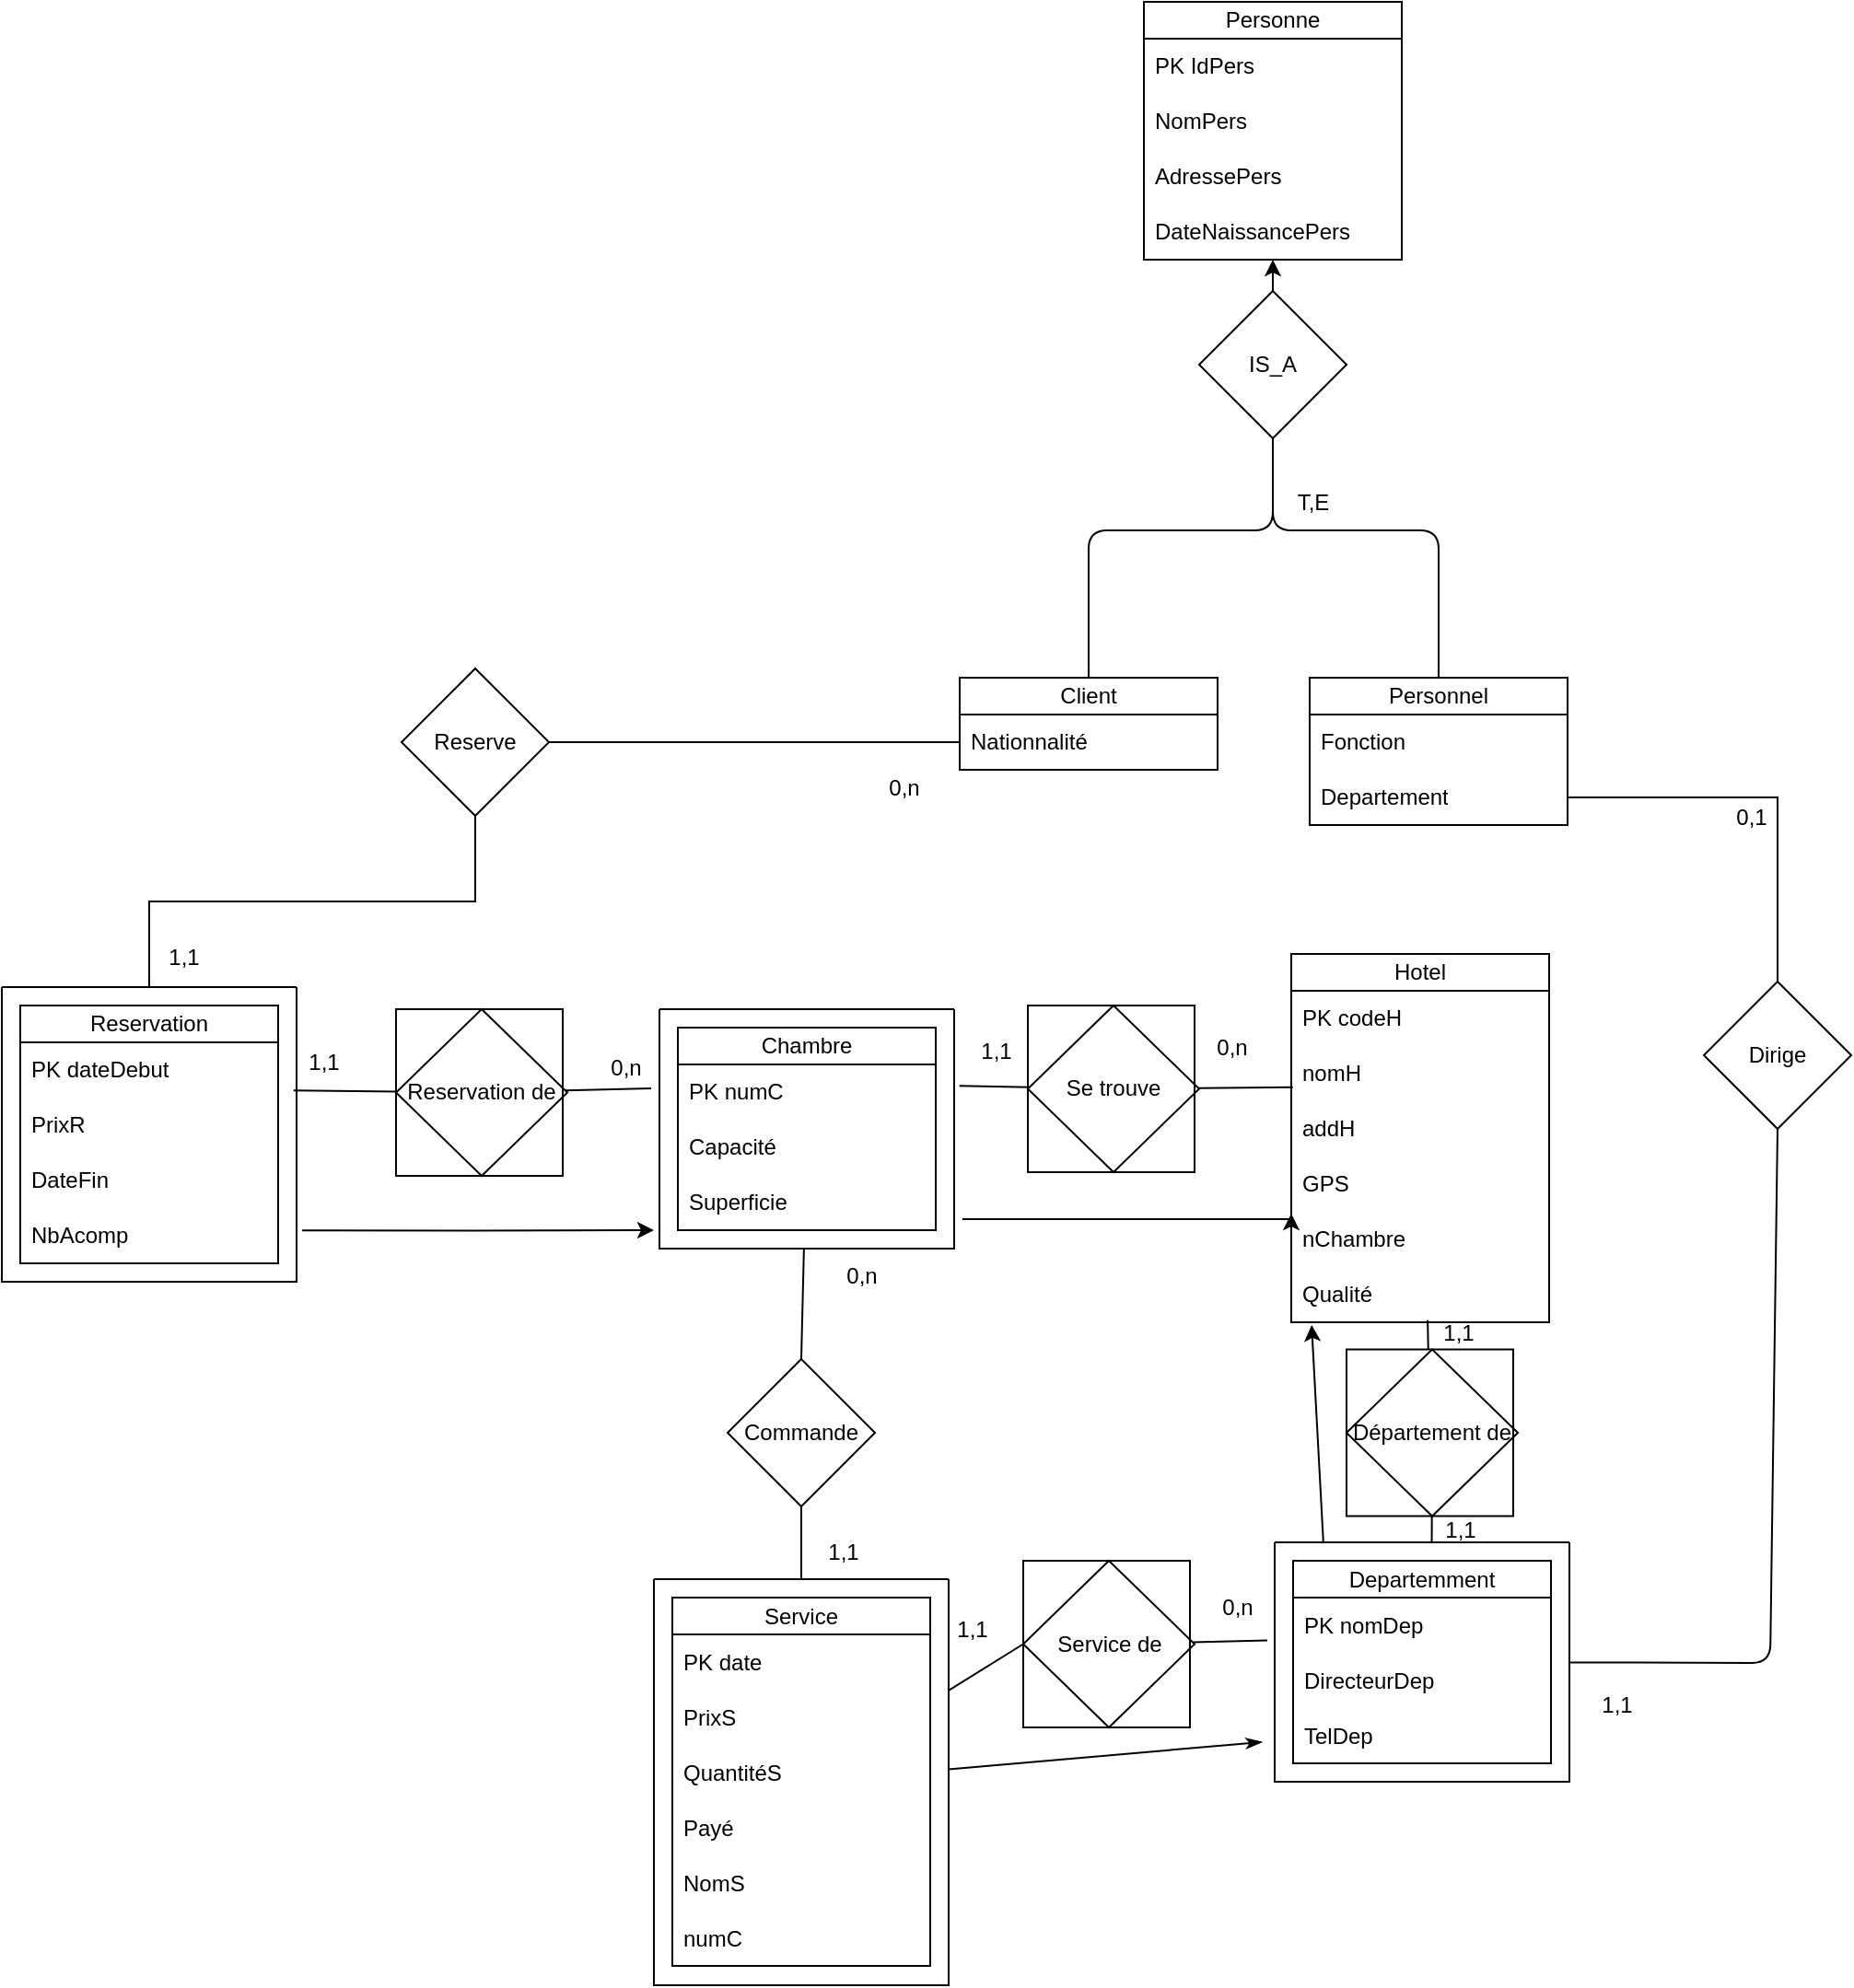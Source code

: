 <mxfile><diagram name="Page-1" id="7RNCQt2wHfCoRPG7doAE"><mxGraphModel dx="1925" dy="1681" grid="1" gridSize="10" guides="1" tooltips="1" connect="1" arrows="1" fold="1" page="1" pageScale="1" pageWidth="827" pageHeight="1169" math="0" shadow="0"><root><mxCell id="0"/><mxCell id="1" parent="0"/><mxCell id="19" value="" style="whiteSpace=wrap;html=1;aspect=fixed;fillColor=none;" vertex="1" parent="1"><mxGeometry x="-376" y="80" width="90.5" height="90.5" as="geometry"/></mxCell><mxCell id="vsT03FMYi7_P-uipVstn-6" value="Chambre" style="swimlane;fontStyle=0;childLayout=stackLayout;horizontal=1;startSize=20;horizontalStack=0;resizeParent=1;resizeParentMax=0;resizeLast=0;collapsible=1;marginBottom=0;whiteSpace=wrap;html=1;" parent="1" vertex="1"><mxGeometry x="-223" y="90" width="140" height="110" as="geometry"/></mxCell><mxCell id="vsT03FMYi7_P-uipVstn-7" value="PK numC" style="text;strokeColor=none;fillColor=none;align=left;verticalAlign=middle;spacingLeft=4;spacingRight=4;overflow=hidden;points=[[0,0.5],[1,0.5]];portConstraint=eastwest;rotatable=0;whiteSpace=wrap;html=1;" parent="vsT03FMYi7_P-uipVstn-6" vertex="1"><mxGeometry y="20" width="140" height="30" as="geometry"/></mxCell><mxCell id="vsT03FMYi7_P-uipVstn-8" value="Capacité" style="text;strokeColor=none;fillColor=none;align=left;verticalAlign=middle;spacingLeft=4;spacingRight=4;overflow=hidden;points=[[0,0.5],[1,0.5]];portConstraint=eastwest;rotatable=0;whiteSpace=wrap;html=1;" parent="vsT03FMYi7_P-uipVstn-6" vertex="1"><mxGeometry y="50" width="140" height="30" as="geometry"/></mxCell><mxCell id="vsT03FMYi7_P-uipVstn-9" value="Superficie" style="text;strokeColor=none;fillColor=none;align=left;verticalAlign=middle;spacingLeft=4;spacingRight=4;overflow=hidden;points=[[0,0.5],[1,0.5]];portConstraint=eastwest;rotatable=0;whiteSpace=wrap;html=1;" parent="vsT03FMYi7_P-uipVstn-6" vertex="1"><mxGeometry y="80" width="140" height="30" as="geometry"/></mxCell><mxCell id="45" style="edgeStyle=none;html=1;entryX=0.329;entryY=1.048;entryDx=0;entryDy=0;entryPerimeter=0;endArrow=classic;endFill=1;exitX=0.165;exitY=-0.003;exitDx=0;exitDy=0;exitPerimeter=0;" edge="1" parent="1" source="vsT03FMYi7_P-uipVstn-49"><mxGeometry relative="1" as="geometry"><mxPoint x="138.507" y="379.5" as="sourcePoint"/><mxPoint x="121.06" y="251.44" as="targetPoint"/></mxGeometry></mxCell><mxCell id="vsT03FMYi7_P-uipVstn-10" value="Departemment" style="swimlane;fontStyle=0;childLayout=stackLayout;horizontal=1;startSize=20;horizontalStack=0;resizeParent=1;resizeParentMax=0;resizeLast=0;collapsible=1;marginBottom=0;whiteSpace=wrap;html=1;" parent="1" vertex="1"><mxGeometry x="111" y="379.5" width="140" height="110" as="geometry"/></mxCell><mxCell id="vsT03FMYi7_P-uipVstn-11" value="PK nomDep" style="text;strokeColor=none;fillColor=none;align=left;verticalAlign=middle;spacingLeft=4;spacingRight=4;overflow=hidden;points=[[0,0.5],[1,0.5]];portConstraint=eastwest;rotatable=0;whiteSpace=wrap;html=1;" parent="vsT03FMYi7_P-uipVstn-10" vertex="1"><mxGeometry y="20" width="140" height="30" as="geometry"/></mxCell><mxCell id="vsT03FMYi7_P-uipVstn-12" value="DirecteurDep" style="text;strokeColor=none;fillColor=none;align=left;verticalAlign=middle;spacingLeft=4;spacingRight=4;overflow=hidden;points=[[0,0.5],[1,0.5]];portConstraint=eastwest;rotatable=0;whiteSpace=wrap;html=1;" parent="vsT03FMYi7_P-uipVstn-10" vertex="1"><mxGeometry y="50" width="140" height="30" as="geometry"/></mxCell><mxCell id="vsT03FMYi7_P-uipVstn-13" value="TelDep" style="text;strokeColor=none;fillColor=none;align=left;verticalAlign=middle;spacingLeft=4;spacingRight=4;overflow=hidden;points=[[0,0.5],[1,0.5]];portConstraint=eastwest;rotatable=0;whiteSpace=wrap;html=1;" parent="vsT03FMYi7_P-uipVstn-10" vertex="1"><mxGeometry y="80" width="140" height="30" as="geometry"/></mxCell><mxCell id="vsT03FMYi7_P-uipVstn-14" value="Personne" style="swimlane;fontStyle=0;childLayout=stackLayout;horizontal=1;startSize=20;horizontalStack=0;resizeParent=1;resizeParentMax=0;resizeLast=0;collapsible=1;marginBottom=0;whiteSpace=wrap;html=1;" parent="1" vertex="1"><mxGeometry x="30" y="-467" width="140" height="140" as="geometry"/></mxCell><mxCell id="vsT03FMYi7_P-uipVstn-15" value="PK IdPers" style="text;strokeColor=none;fillColor=none;align=left;verticalAlign=middle;spacingLeft=4;spacingRight=4;overflow=hidden;points=[[0,0.5],[1,0.5]];portConstraint=eastwest;rotatable=0;whiteSpace=wrap;html=1;" parent="vsT03FMYi7_P-uipVstn-14" vertex="1"><mxGeometry y="20" width="140" height="30" as="geometry"/></mxCell><mxCell id="vsT03FMYi7_P-uipVstn-16" value="NomPers&lt;br&gt;" style="text;strokeColor=none;fillColor=none;align=left;verticalAlign=middle;spacingLeft=4;spacingRight=4;overflow=hidden;points=[[0,0.5],[1,0.5]];portConstraint=eastwest;rotatable=0;whiteSpace=wrap;html=1;" parent="vsT03FMYi7_P-uipVstn-14" vertex="1"><mxGeometry y="50" width="140" height="30" as="geometry"/></mxCell><mxCell id="vsT03FMYi7_P-uipVstn-17" value="AdressePers" style="text;strokeColor=none;fillColor=none;align=left;verticalAlign=middle;spacingLeft=4;spacingRight=4;overflow=hidden;points=[[0,0.5],[1,0.5]];portConstraint=eastwest;rotatable=0;whiteSpace=wrap;html=1;" parent="vsT03FMYi7_P-uipVstn-14" vertex="1"><mxGeometry y="80" width="140" height="30" as="geometry"/></mxCell><mxCell id="vsT03FMYi7_P-uipVstn-56" value="DateNaissancePers" style="text;strokeColor=none;fillColor=none;align=left;verticalAlign=middle;spacingLeft=4;spacingRight=4;overflow=hidden;points=[[0,0.5],[1,0.5]];portConstraint=eastwest;rotatable=0;whiteSpace=wrap;html=1;" parent="vsT03FMYi7_P-uipVstn-14" vertex="1"><mxGeometry y="110" width="140" height="30" as="geometry"/></mxCell><mxCell id="12" style="edgeStyle=none;html=1;endArrow=none;endFill=0;" edge="1" parent="1" source="vsT03FMYi7_P-uipVstn-18"><mxGeometry relative="1" as="geometry"><mxPoint x="100" y="-230" as="targetPoint"/><Array as="points"><mxPoint x="190" y="-180"/><mxPoint x="100" y="-180"/></Array></mxGeometry></mxCell><mxCell id="vsT03FMYi7_P-uipVstn-18" value="Personnel" style="swimlane;fontStyle=0;childLayout=stackLayout;horizontal=1;startSize=20;horizontalStack=0;resizeParent=1;resizeParentMax=0;resizeLast=0;collapsible=1;marginBottom=0;whiteSpace=wrap;html=1;" parent="1" vertex="1"><mxGeometry x="120" y="-100" width="140" height="80" as="geometry"/></mxCell><mxCell id="vsT03FMYi7_P-uipVstn-19" value="Fonction" style="text;strokeColor=none;fillColor=none;align=left;verticalAlign=middle;spacingLeft=4;spacingRight=4;overflow=hidden;points=[[0,0.5],[1,0.5]];portConstraint=eastwest;rotatable=0;whiteSpace=wrap;html=1;" parent="vsT03FMYi7_P-uipVstn-18" vertex="1"><mxGeometry y="20" width="140" height="30" as="geometry"/></mxCell><mxCell id="vsT03FMYi7_P-uipVstn-21" value="Departement" style="text;strokeColor=none;fillColor=none;align=left;verticalAlign=middle;spacingLeft=4;spacingRight=4;overflow=hidden;points=[[0,0.5],[1,0.5]];portConstraint=eastwest;rotatable=0;whiteSpace=wrap;html=1;" parent="vsT03FMYi7_P-uipVstn-18" vertex="1"><mxGeometry y="50" width="140" height="30" as="geometry"/></mxCell><mxCell id="11" style="edgeStyle=none;html=1;entryX=0.5;entryY=1;entryDx=0;entryDy=0;endArrow=none;endFill=0;" edge="1" parent="1" source="vsT03FMYi7_P-uipVstn-23" target="9"><mxGeometry relative="1" as="geometry"><Array as="points"><mxPoint y="-180"/><mxPoint x="100" y="-180"/></Array></mxGeometry></mxCell><mxCell id="vsT03FMYi7_P-uipVstn-23" value="Client" style="swimlane;fontStyle=0;childLayout=stackLayout;horizontal=1;startSize=20;horizontalStack=0;resizeParent=1;resizeParentMax=0;resizeLast=0;collapsible=1;marginBottom=0;whiteSpace=wrap;html=1;" parent="1" vertex="1"><mxGeometry x="-70" y="-100" width="140" height="50" as="geometry"/></mxCell><mxCell id="vsT03FMYi7_P-uipVstn-24" value="Nationnalité" style="text;strokeColor=none;fillColor=none;align=left;verticalAlign=middle;spacingLeft=4;spacingRight=4;overflow=hidden;points=[[0,0.5],[1,0.5]];portConstraint=eastwest;rotatable=0;whiteSpace=wrap;html=1;" parent="vsT03FMYi7_P-uipVstn-23" vertex="1"><mxGeometry y="20" width="140" height="30" as="geometry"/></mxCell><mxCell id="vsT03FMYi7_P-uipVstn-26" value="Reservation" style="swimlane;fontStyle=0;childLayout=stackLayout;horizontal=1;startSize=20;horizontalStack=0;resizeParent=1;resizeParentMax=0;resizeLast=0;collapsible=1;marginBottom=0;whiteSpace=wrap;html=1;" parent="1" vertex="1"><mxGeometry x="-580" y="78" width="140" height="140" as="geometry"/></mxCell><mxCell id="vsT03FMYi7_P-uipVstn-27" value="PK dateDebut" style="text;strokeColor=none;fillColor=none;align=left;verticalAlign=middle;spacingLeft=4;spacingRight=4;overflow=hidden;points=[[0,0.5],[1,0.5]];portConstraint=eastwest;rotatable=0;whiteSpace=wrap;html=1;" parent="vsT03FMYi7_P-uipVstn-26" vertex="1"><mxGeometry y="20" width="140" height="30" as="geometry"/></mxCell><mxCell id="vsT03FMYi7_P-uipVstn-28" value="PrixR" style="text;strokeColor=none;fillColor=none;align=left;verticalAlign=middle;spacingLeft=4;spacingRight=4;overflow=hidden;points=[[0,0.5],[1,0.5]];portConstraint=eastwest;rotatable=0;whiteSpace=wrap;html=1;" parent="vsT03FMYi7_P-uipVstn-26" vertex="1"><mxGeometry y="50" width="140" height="30" as="geometry"/></mxCell><mxCell id="vsT03FMYi7_P-uipVstn-29" value="DateFin" style="text;strokeColor=none;fillColor=none;align=left;verticalAlign=middle;spacingLeft=4;spacingRight=4;overflow=hidden;points=[[0,0.5],[1,0.5]];portConstraint=eastwest;rotatable=0;whiteSpace=wrap;html=1;" parent="vsT03FMYi7_P-uipVstn-26" vertex="1"><mxGeometry y="80" width="140" height="30" as="geometry"/></mxCell><mxCell id="vsT03FMYi7_P-uipVstn-30" value="NbAcomp" style="text;strokeColor=none;fillColor=none;align=left;verticalAlign=middle;spacingLeft=4;spacingRight=4;overflow=hidden;points=[[0,0.5],[1,0.5]];portConstraint=eastwest;rotatable=0;whiteSpace=wrap;html=1;" parent="vsT03FMYi7_P-uipVstn-26" vertex="1"><mxGeometry y="110" width="140" height="30" as="geometry"/></mxCell><mxCell id="vsT03FMYi7_P-uipVstn-32" value="Service" style="swimlane;fontStyle=0;childLayout=stackLayout;horizontal=1;startSize=20;horizontalStack=0;resizeParent=1;resizeParentMax=0;resizeLast=0;collapsible=1;marginBottom=0;whiteSpace=wrap;html=1;" parent="1" vertex="1"><mxGeometry x="-226" y="399.5" width="140" height="200" as="geometry"/></mxCell><mxCell id="vsT03FMYi7_P-uipVstn-33" value="PK date" style="text;strokeColor=none;fillColor=none;align=left;verticalAlign=middle;spacingLeft=4;spacingRight=4;overflow=hidden;points=[[0,0.5],[1,0.5]];portConstraint=eastwest;rotatable=0;whiteSpace=wrap;html=1;" parent="vsT03FMYi7_P-uipVstn-32" vertex="1"><mxGeometry y="20" width="140" height="30" as="geometry"/></mxCell><mxCell id="vsT03FMYi7_P-uipVstn-34" value="PrixS" style="text;strokeColor=none;fillColor=none;align=left;verticalAlign=middle;spacingLeft=4;spacingRight=4;overflow=hidden;points=[[0,0.5],[1,0.5]];portConstraint=eastwest;rotatable=0;whiteSpace=wrap;html=1;" parent="vsT03FMYi7_P-uipVstn-32" vertex="1"><mxGeometry y="50" width="140" height="30" as="geometry"/></mxCell><mxCell id="vsT03FMYi7_P-uipVstn-35" value="QuantitéS" style="text;strokeColor=none;fillColor=none;align=left;verticalAlign=middle;spacingLeft=4;spacingRight=4;overflow=hidden;points=[[0,0.5],[1,0.5]];portConstraint=eastwest;rotatable=0;whiteSpace=wrap;html=1;" parent="vsT03FMYi7_P-uipVstn-32" vertex="1"><mxGeometry y="80" width="140" height="30" as="geometry"/></mxCell><mxCell id="vsT03FMYi7_P-uipVstn-36" value="Payé" style="text;strokeColor=none;fillColor=none;align=left;verticalAlign=middle;spacingLeft=4;spacingRight=4;overflow=hidden;points=[[0,0.5],[1,0.5]];portConstraint=eastwest;rotatable=0;whiteSpace=wrap;html=1;" parent="vsT03FMYi7_P-uipVstn-32" vertex="1"><mxGeometry y="110" width="140" height="30" as="geometry"/></mxCell><mxCell id="vsT03FMYi7_P-uipVstn-37" value="NomS" style="text;strokeColor=none;fillColor=none;align=left;verticalAlign=middle;spacingLeft=4;spacingRight=4;overflow=hidden;points=[[0,0.5],[1,0.5]];portConstraint=eastwest;rotatable=0;whiteSpace=wrap;html=1;" parent="vsT03FMYi7_P-uipVstn-32" vertex="1"><mxGeometry y="140" width="140" height="30" as="geometry"/></mxCell><mxCell id="50" value="numC" style="text;strokeColor=none;fillColor=none;align=left;verticalAlign=middle;spacingLeft=4;spacingRight=4;overflow=hidden;points=[[0,0.5],[1,0.5]];portConstraint=eastwest;rotatable=0;whiteSpace=wrap;html=1;" vertex="1" parent="vsT03FMYi7_P-uipVstn-32"><mxGeometry y="170" width="140" height="30" as="geometry"/></mxCell><mxCell id="vsT03FMYi7_P-uipVstn-38" value="Hotel" style="swimlane;fontStyle=0;childLayout=stackLayout;horizontal=1;startSize=20;horizontalStack=0;resizeParent=1;resizeParentMax=0;resizeLast=0;collapsible=1;marginBottom=0;whiteSpace=wrap;html=1;" parent="1" vertex="1"><mxGeometry x="110" y="50" width="140" height="200" as="geometry"/></mxCell><mxCell id="vsT03FMYi7_P-uipVstn-39" value="PK codeH" style="text;strokeColor=none;fillColor=none;align=left;verticalAlign=middle;spacingLeft=4;spacingRight=4;overflow=hidden;points=[[0,0.5],[1,0.5]];portConstraint=eastwest;rotatable=0;whiteSpace=wrap;html=1;" parent="vsT03FMYi7_P-uipVstn-38" vertex="1"><mxGeometry y="20" width="140" height="30" as="geometry"/></mxCell><mxCell id="vsT03FMYi7_P-uipVstn-40" value="nomH" style="text;strokeColor=none;fillColor=none;align=left;verticalAlign=middle;spacingLeft=4;spacingRight=4;overflow=hidden;points=[[0,0.5],[1,0.5]];portConstraint=eastwest;rotatable=0;whiteSpace=wrap;html=1;" parent="vsT03FMYi7_P-uipVstn-38" vertex="1"><mxGeometry y="50" width="140" height="30" as="geometry"/></mxCell><mxCell id="vsT03FMYi7_P-uipVstn-41" value="addH" style="text;strokeColor=none;fillColor=none;align=left;verticalAlign=middle;spacingLeft=4;spacingRight=4;overflow=hidden;points=[[0,0.5],[1,0.5]];portConstraint=eastwest;rotatable=0;whiteSpace=wrap;html=1;" parent="vsT03FMYi7_P-uipVstn-38" vertex="1"><mxGeometry y="80" width="140" height="30" as="geometry"/></mxCell><mxCell id="vsT03FMYi7_P-uipVstn-42" value="GPS" style="text;strokeColor=none;fillColor=none;align=left;verticalAlign=middle;spacingLeft=4;spacingRight=4;overflow=hidden;points=[[0,0.5],[1,0.5]];portConstraint=eastwest;rotatable=0;whiteSpace=wrap;html=1;" parent="vsT03FMYi7_P-uipVstn-38" vertex="1"><mxGeometry y="110" width="140" height="30" as="geometry"/></mxCell><mxCell id="vsT03FMYi7_P-uipVstn-43" value="nChambre" style="text;strokeColor=none;fillColor=none;align=left;verticalAlign=middle;spacingLeft=4;spacingRight=4;overflow=hidden;points=[[0,0.5],[1,0.5]];portConstraint=eastwest;rotatable=0;whiteSpace=wrap;html=1;" parent="vsT03FMYi7_P-uipVstn-38" vertex="1"><mxGeometry y="140" width="140" height="30" as="geometry"/></mxCell><mxCell id="vsT03FMYi7_P-uipVstn-44" value="Qualité" style="text;strokeColor=none;fillColor=none;align=left;verticalAlign=middle;spacingLeft=4;spacingRight=4;overflow=hidden;points=[[0,0.5],[1,0.5]];portConstraint=eastwest;rotatable=0;whiteSpace=wrap;html=1;" parent="vsT03FMYi7_P-uipVstn-38" vertex="1"><mxGeometry y="170" width="140" height="30" as="geometry"/></mxCell><mxCell id="vsT03FMYi7_P-uipVstn-72" style="edgeStyle=orthogonalEdgeStyle;rounded=0;orthogonalLoop=1;jettySize=auto;html=1;entryX=0;entryY=0.5;entryDx=0;entryDy=0;exitX=1.028;exitY=0.877;exitDx=0;exitDy=0;exitPerimeter=0;" parent="1" source="vsT03FMYi7_P-uipVstn-45" edge="1"><mxGeometry relative="1" as="geometry"><mxPoint x="10" y="191" as="sourcePoint"/><mxPoint x="110" y="191" as="targetPoint"/><Array as="points"><mxPoint x="110" y="194"/></Array></mxGeometry></mxCell><mxCell id="4" style="edgeStyle=none;html=1;entryX=0.5;entryY=0;entryDx=0;entryDy=0;endArrow=none;endFill=0;" edge="1" parent="1" source="vsT03FMYi7_P-uipVstn-45" target="vsT03FMYi7_P-uipVstn-85"><mxGeometry relative="1" as="geometry"/></mxCell><mxCell id="vsT03FMYi7_P-uipVstn-45" value="" style="swimlane;startSize=0;" parent="1" vertex="1"><mxGeometry x="-233" y="80" width="160" height="130" as="geometry"/></mxCell><mxCell id="3" style="edgeStyle=none;html=1;entryX=0.5;entryY=1;entryDx=0;entryDy=0;endArrow=none;endFill=0;" edge="1" parent="1" source="vsT03FMYi7_P-uipVstn-49" target="vsT03FMYi7_P-uipVstn-68"><mxGeometry relative="1" as="geometry"><Array as="points"><mxPoint x="370" y="435"/></Array></mxGeometry></mxCell><mxCell id="vsT03FMYi7_P-uipVstn-49" value="" style="swimlane;startSize=0;" parent="1" vertex="1"><mxGeometry x="101" y="369.5" width="160" height="130" as="geometry"/></mxCell><mxCell id="36" style="edgeStyle=none;html=1;entryX=0;entryY=0.5;entryDx=0;entryDy=0;endArrow=none;endFill=0;" edge="1" parent="1" source="vsT03FMYi7_P-uipVstn-59" target="33"><mxGeometry relative="1" as="geometry"/></mxCell><mxCell id="40" style="edgeStyle=none;html=1;entryX=-0.042;entryY=0.834;entryDx=0;entryDy=0;entryPerimeter=0;endArrow=classicThin;endFill=1;" edge="1" parent="1" source="vsT03FMYi7_P-uipVstn-59" target="vsT03FMYi7_P-uipVstn-49"><mxGeometry relative="1" as="geometry"/></mxCell><mxCell id="vsT03FMYi7_P-uipVstn-59" value="" style="swimlane;startSize=0;" parent="1" vertex="1"><mxGeometry x="-236" y="389.5" width="160" height="220.5" as="geometry"/></mxCell><mxCell id="vsT03FMYi7_P-uipVstn-62" style="edgeStyle=orthogonalEdgeStyle;rounded=0;orthogonalLoop=1;jettySize=auto;html=1;entryX=0;entryY=0.5;entryDx=0;entryDy=0;exitX=1.019;exitY=0.826;exitDx=0;exitDy=0;exitPerimeter=0;" parent="1" source="vsT03FMYi7_P-uipVstn-61" edge="1"><mxGeometry relative="1" as="geometry"><mxPoint x="-343" y="200" as="sourcePoint"/><mxPoint x="-236" y="200" as="targetPoint"/></mxGeometry></mxCell><mxCell id="vsT03FMYi7_P-uipVstn-61" value="" style="swimlane;startSize=0;" parent="1" vertex="1"><mxGeometry x="-590" y="68" width="160" height="160" as="geometry"/></mxCell><mxCell id="vsT03FMYi7_P-uipVstn-65" style="edgeStyle=orthogonalEdgeStyle;rounded=0;orthogonalLoop=1;jettySize=auto;html=1;exitX=0.5;exitY=1;exitDx=0;exitDy=0;entryX=0.5;entryY=0;entryDx=0;entryDy=0;endArrow=none;endFill=0;" parent="1" source="vsT03FMYi7_P-uipVstn-63" target="vsT03FMYi7_P-uipVstn-61" edge="1"><mxGeometry relative="1" as="geometry"/></mxCell><mxCell id="49" style="edgeStyle=none;html=1;entryX=0;entryY=0.5;entryDx=0;entryDy=0;endArrow=none;endFill=0;" edge="1" parent="1" source="vsT03FMYi7_P-uipVstn-63" target="vsT03FMYi7_P-uipVstn-24"><mxGeometry relative="1" as="geometry"/></mxCell><mxCell id="vsT03FMYi7_P-uipVstn-63" value="Reserve" style="rhombus;whiteSpace=wrap;html=1;" parent="1" vertex="1"><mxGeometry x="-373" y="-105" width="80" height="80" as="geometry"/></mxCell><mxCell id="vsT03FMYi7_P-uipVstn-68" value="Dirige" style="rhombus;whiteSpace=wrap;html=1;" parent="1" vertex="1"><mxGeometry x="334" y="65" width="80" height="80" as="geometry"/></mxCell><mxCell id="vsT03FMYi7_P-uipVstn-70" style="edgeStyle=orthogonalEdgeStyle;rounded=0;orthogonalLoop=1;jettySize=auto;html=1;exitX=1;exitY=0.5;exitDx=0;exitDy=0;entryX=0.5;entryY=0;entryDx=0;entryDy=0;endArrow=none;endFill=0;" parent="1" source="vsT03FMYi7_P-uipVstn-21" target="vsT03FMYi7_P-uipVstn-68" edge="1"><mxGeometry relative="1" as="geometry"/></mxCell><mxCell id="vsT03FMYi7_P-uipVstn-76" style="edgeStyle=orthogonalEdgeStyle;rounded=0;orthogonalLoop=1;jettySize=auto;html=1;exitX=0.5;exitY=0;exitDx=0;exitDy=0;entryX=0.5;entryY=1;entryDx=0;entryDy=0;entryPerimeter=0;startArrow=none;" parent="1" source="9" target="vsT03FMYi7_P-uipVstn-56" edge="1"><mxGeometry relative="1" as="geometry"><Array as="points"><mxPoint x="100" y="-327"/><mxPoint x="100" y="-327"/></Array></mxGeometry></mxCell><mxCell id="vsT03FMYi7_P-uipVstn-77" value="0,1" style="text;html=1;strokeColor=none;fillColor=none;align=center;verticalAlign=middle;whiteSpace=wrap;rounded=0;" parent="1" vertex="1"><mxGeometry x="330" y="-39" width="60" height="30" as="geometry"/></mxCell><mxCell id="vsT03FMYi7_P-uipVstn-80" value="1,1" style="text;html=1;strokeColor=none;fillColor=none;align=center;verticalAlign=middle;whiteSpace=wrap;rounded=0;" parent="1" vertex="1"><mxGeometry x="172" y="348" width="60" height="30" as="geometry"/></mxCell><mxCell id="vsT03FMYi7_P-uipVstn-84" value="1,1" style="text;html=1;strokeColor=none;fillColor=none;align=center;verticalAlign=middle;whiteSpace=wrap;rounded=0;" parent="1" vertex="1"><mxGeometry x="-521" y="37" width="60" height="30" as="geometry"/></mxCell><mxCell id="5" style="edgeStyle=none;html=1;entryX=0.5;entryY=0;entryDx=0;entryDy=0;endArrow=none;endFill=0;" edge="1" parent="1" source="vsT03FMYi7_P-uipVstn-85" target="vsT03FMYi7_P-uipVstn-59"><mxGeometry relative="1" as="geometry"/></mxCell><mxCell id="vsT03FMYi7_P-uipVstn-85" value="Commande" style="rhombus;whiteSpace=wrap;html=1;" parent="1" vertex="1"><mxGeometry x="-196" y="270" width="80" height="80" as="geometry"/></mxCell><mxCell id="6" value="0,n" style="text;html=1;strokeColor=none;fillColor=none;align=center;verticalAlign=middle;whiteSpace=wrap;rounded=0;" vertex="1" parent="1"><mxGeometry x="-153" y="210" width="60" height="30" as="geometry"/></mxCell><mxCell id="7" value="1,1" style="text;html=1;strokeColor=none;fillColor=none;align=center;verticalAlign=middle;whiteSpace=wrap;rounded=0;" vertex="1" parent="1"><mxGeometry x="-163" y="359.5" width="60" height="30" as="geometry"/></mxCell><mxCell id="9" value="IS_A" style="rhombus;whiteSpace=wrap;html=1;" vertex="1" parent="1"><mxGeometry x="60" y="-310" width="80" height="80" as="geometry"/></mxCell><mxCell id="13" value="T,E" style="text;html=1;strokeColor=none;fillColor=none;align=center;verticalAlign=middle;whiteSpace=wrap;rounded=0;" vertex="1" parent="1"><mxGeometry x="92" y="-210" width="60" height="30" as="geometry"/></mxCell><mxCell id="22" style="edgeStyle=none;html=1;entryX=0.99;entryY=0.351;entryDx=0;entryDy=0;entryPerimeter=0;endArrow=none;endFill=0;" edge="1" parent="1" source="21" target="vsT03FMYi7_P-uipVstn-61"><mxGeometry relative="1" as="geometry"/></mxCell><mxCell id="23" style="edgeStyle=none;html=1;entryX=-0.028;entryY=0.331;entryDx=0;entryDy=0;entryPerimeter=0;endArrow=none;endFill=0;" edge="1" parent="1" source="21" target="vsT03FMYi7_P-uipVstn-45"><mxGeometry relative="1" as="geometry"/></mxCell><mxCell id="21" value="Reservation de" style="rhombus;whiteSpace=wrap;html=1;fillColor=none;" vertex="1" parent="1"><mxGeometry x="-376" y="80" width="93" height="90.5" as="geometry"/></mxCell><mxCell id="24" value="1,1" style="text;html=1;strokeColor=none;fillColor=none;align=center;verticalAlign=middle;whiteSpace=wrap;rounded=0;" vertex="1" parent="1"><mxGeometry x="-445" y="94" width="60" height="30" as="geometry"/></mxCell><mxCell id="25" value="0,n" style="text;html=1;strokeColor=none;fillColor=none;align=center;verticalAlign=middle;whiteSpace=wrap;rounded=0;" vertex="1" parent="1"><mxGeometry x="-281" y="97" width="60" height="30" as="geometry"/></mxCell><mxCell id="26" value="" style="whiteSpace=wrap;html=1;aspect=fixed;fillColor=none;" vertex="1" parent="1"><mxGeometry x="-33" y="78" width="90.5" height="90.5" as="geometry"/></mxCell><mxCell id="28" style="edgeStyle=none;html=1;entryX=1.018;entryY=0.32;entryDx=0;entryDy=0;entryPerimeter=0;endArrow=none;endFill=0;" edge="1" parent="1" source="27" target="vsT03FMYi7_P-uipVstn-45"><mxGeometry relative="1" as="geometry"/></mxCell><mxCell id="29" style="edgeStyle=none;html=1;entryX=0.006;entryY=0.747;entryDx=0;entryDy=0;entryPerimeter=0;endArrow=none;endFill=0;" edge="1" parent="1" source="27" target="vsT03FMYi7_P-uipVstn-40"><mxGeometry relative="1" as="geometry"/></mxCell><mxCell id="27" value="Se trouve" style="rhombus;whiteSpace=wrap;html=1;fillColor=none;" vertex="1" parent="1"><mxGeometry x="-33" y="78" width="93" height="90.5" as="geometry"/></mxCell><mxCell id="30" value="1,1" style="text;html=1;strokeColor=none;fillColor=none;align=center;verticalAlign=middle;whiteSpace=wrap;rounded=0;" vertex="1" parent="1"><mxGeometry x="-80" y="88" width="60" height="30" as="geometry"/></mxCell><mxCell id="31" value="0,n" style="text;html=1;strokeColor=none;fillColor=none;align=center;verticalAlign=middle;whiteSpace=wrap;rounded=0;" vertex="1" parent="1"><mxGeometry x="48" y="86" width="60" height="30" as="geometry"/></mxCell><mxCell id="33" value="" style="whiteSpace=wrap;html=1;aspect=fixed;fillColor=none;" vertex="1" parent="1"><mxGeometry x="-35.5" y="379.5" width="90.5" height="90.5" as="geometry"/></mxCell><mxCell id="37" style="edgeStyle=none;html=1;entryX=-0.025;entryY=0.41;entryDx=0;entryDy=0;entryPerimeter=0;endArrow=none;endFill=0;" edge="1" parent="1" source="34" target="vsT03FMYi7_P-uipVstn-49"><mxGeometry relative="1" as="geometry"/></mxCell><mxCell id="34" value="Service de" style="rhombus;whiteSpace=wrap;html=1;fillColor=none;" vertex="1" parent="1"><mxGeometry x="-35.5" y="379.5" width="93" height="90.5" as="geometry"/></mxCell><mxCell id="38" value="1,1" style="text;html=1;strokeColor=none;fillColor=none;align=center;verticalAlign=middle;whiteSpace=wrap;rounded=0;" vertex="1" parent="1"><mxGeometry x="-93" y="401.5" width="60" height="30" as="geometry"/></mxCell><mxCell id="39" value="0,n" style="text;html=1;strokeColor=none;fillColor=none;align=center;verticalAlign=middle;whiteSpace=wrap;rounded=0;" vertex="1" parent="1"><mxGeometry x="51" y="389.5" width="60" height="30" as="geometry"/></mxCell><mxCell id="43" style="edgeStyle=none;html=1;entryX=0.529;entryY=0.961;entryDx=0;entryDy=0;entryPerimeter=0;endArrow=none;endFill=0;" edge="1" parent="1" source="41" target="vsT03FMYi7_P-uipVstn-44"><mxGeometry relative="1" as="geometry"/></mxCell><mxCell id="41" value="" style="whiteSpace=wrap;html=1;aspect=fixed;fillColor=none;" vertex="1" parent="1"><mxGeometry x="140" y="264.75" width="90.5" height="90.5" as="geometry"/></mxCell><mxCell id="44" style="edgeStyle=none;html=1;entryX=0.533;entryY=0.003;entryDx=0;entryDy=0;entryPerimeter=0;endArrow=none;endFill=0;" edge="1" parent="1" source="42" target="vsT03FMYi7_P-uipVstn-49"><mxGeometry relative="1" as="geometry"/></mxCell><mxCell id="42" value="Département de" style="rhombus;whiteSpace=wrap;html=1;fillColor=none;" vertex="1" parent="1"><mxGeometry x="140" y="264.75" width="93" height="90.5" as="geometry"/></mxCell><mxCell id="46" value="1,1" style="text;html=1;strokeColor=none;fillColor=none;align=center;verticalAlign=middle;whiteSpace=wrap;rounded=0;" vertex="1" parent="1"><mxGeometry x="257" y="443" width="60" height="30" as="geometry"/></mxCell><mxCell id="47" value="1,1" style="text;html=1;strokeColor=none;fillColor=none;align=center;verticalAlign=middle;whiteSpace=wrap;rounded=0;" vertex="1" parent="1"><mxGeometry x="171" y="241" width="60" height="30" as="geometry"/></mxCell><mxCell id="vsT03FMYi7_P-uipVstn-82" value="0,n" style="text;html=1;strokeColor=none;fillColor=none;align=center;verticalAlign=middle;whiteSpace=wrap;rounded=0;" parent="1" vertex="1"><mxGeometry x="-130" y="-55" width="60" height="30" as="geometry"/></mxCell></root></mxGraphModel></diagram></mxfile>